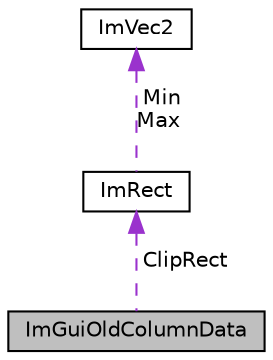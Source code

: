 digraph "ImGuiOldColumnData"
{
 // LATEX_PDF_SIZE
  edge [fontname="Helvetica",fontsize="10",labelfontname="Helvetica",labelfontsize="10"];
  node [fontname="Helvetica",fontsize="10",shape=record];
  Node1 [label="ImGuiOldColumnData",height=0.2,width=0.4,color="black", fillcolor="grey75", style="filled", fontcolor="black",tooltip=" "];
  Node2 -> Node1 [dir="back",color="darkorchid3",fontsize="10",style="dashed",label=" ClipRect" ,fontname="Helvetica"];
  Node2 [label="ImRect",height=0.2,width=0.4,color="black", fillcolor="white", style="filled",URL="$structImRect.html",tooltip=" "];
  Node3 -> Node2 [dir="back",color="darkorchid3",fontsize="10",style="dashed",label=" Min\nMax" ,fontname="Helvetica"];
  Node3 [label="ImVec2",height=0.2,width=0.4,color="black", fillcolor="white", style="filled",URL="$structImVec2.html",tooltip=" "];
}

